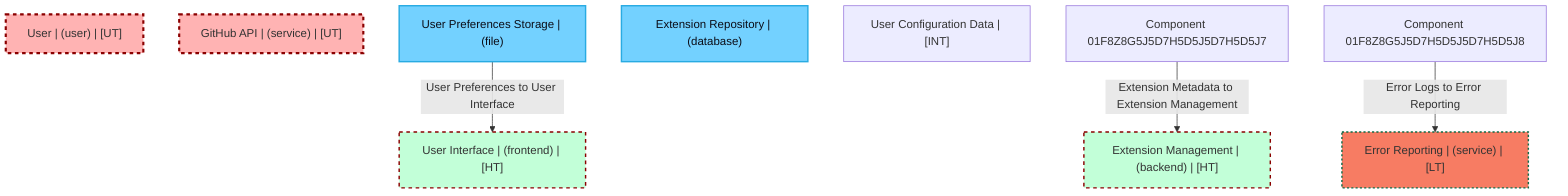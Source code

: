 graph TB
  node_01F8Z8G5J5D7H5D5J5D7H5D5J14["User | (user) | [UT]"]:::untrusted
  node_01F8Z8G5J5D7H5D5J5D7H5D5J15["GitHub API | (service) | [UT]"]:::untrusted
  node_01F8Z8G5J5D7H5D5J5D7H5D5J9["User Interface | (frontend) | [HT]"]:::highTrust
  node_01F8Z8G5J5D7H5D5J5D7H5D5J10["Extension Management | (backend) | [HT]"]:::highTrust
  node_01F8Z8G5J5D7H5D5J5D7H5D5J11["Error Reporting | (service) | [LT]"]:::lowTrust
  node_01F8Z8G5J5D7H5D5J5D7H5D5J12["User Preferences Storage | (file)"]:::dataStore
  node_01F8Z8G5J5D7H5D5J5D7H5D5J13["Extension Repository | (database)"]:::dataStore
  node_01F8Z8G5J5D7H5D5J5D7H5D5J6["User Configuration Data | [INT]"]:::dataAsset,internal
  node_01F8Z8G5J5D7H5D5J5D7H5D5J7["Component 01F8Z8G5J5D7H5D5J5D7H5D5J7"]:::process,untrusted
  node_01F8Z8G5J5D7H5D5J5D7H5D5J8["Component 01F8Z8G5J5D7H5D5J5D7H5D5J8"]:::process,untrusted

  node_01F8Z8G5J5D7H5D5J5D7H5D5J12 -->|User Preferences to User Interface| node_01F8Z8G5J5D7H5D5J5D7H5D5J9:::unencryptedFlow
  node_01F8Z8G5J5D7H5D5J5D7H5D5J7 -->|Extension Metadata to Extension Management| node_01F8Z8G5J5D7H5D5J5D7H5D5J10:::unencryptedFlow
  node_01F8Z8G5J5D7H5D5J5D7H5D5J8 -->|Error Logs to Error Reporting| node_01F8Z8G5J5D7H5D5J5D7H5D5J11:::encryptedFlow

  classDef externalEntity fill:#FFB3B3,stroke:#8B0000,stroke-width:2px,color:#0B0D17
  classDef process fill:#C2FFD8,stroke:#106B49,stroke-width:2px,color:#0B0D17
  classDef dataStore fill:#73d1ff,stroke:#29ABE2,stroke-width:2px,color:#0B0D17
  classDef dataAsset fill:#ffa1ad,stroke:#A259FF,stroke-width:2px,color:#0B0D17
  classDef untrusted fill:#FFB3B3,stroke:#8B0000,stroke-width:3px,stroke-dasharray:5 5
  classDef lowTrust fill:#f77c63,stroke:#f77c63,stroke-width:2px,stroke-dasharray:3 3
  classDef mediumTrust fill:#FFF2B3,stroke:#7A6300,stroke-width:2px
  classDef highTrust fill:#C2FFD8,stroke:#106B49,stroke-width:2px
  classDef veryHighTrust fill:#36FF8F,stroke:#36FF8F,stroke-width:3px
  classDef public fill:#C2FFD8,stroke:#106B49,stroke-width:1px
  classDef internal fill:#FFF2B3,stroke:#7A6300,stroke-width:1px
  classDef confidential fill:#FFB3B3,stroke:#8B0000,stroke-width:2px
  classDef restricted fill:#8B0000,stroke:#8B0000,stroke-width:3px
  classDef pii fill:#ffa1ad,stroke:#A259FF,stroke-width:2px
  classDef pci fill:#8B0000,stroke:#8B0000,stroke-width:3px
  classDef phi fill:#ffa1ad,stroke:#A259FF,stroke-width:3px
  classDef encryptedFlow stroke:#106B49,stroke-width:2px
  classDef unencryptedFlow stroke:#8B0000,stroke-width:2px,stroke-dasharray:5 5
  classDef authenticatedFlow stroke:#29ABE2,stroke-width:2px
  classDef trustBoundary fill:transparent,stroke:#2E3440,stroke-width:3px,stroke-dasharray:10 5
